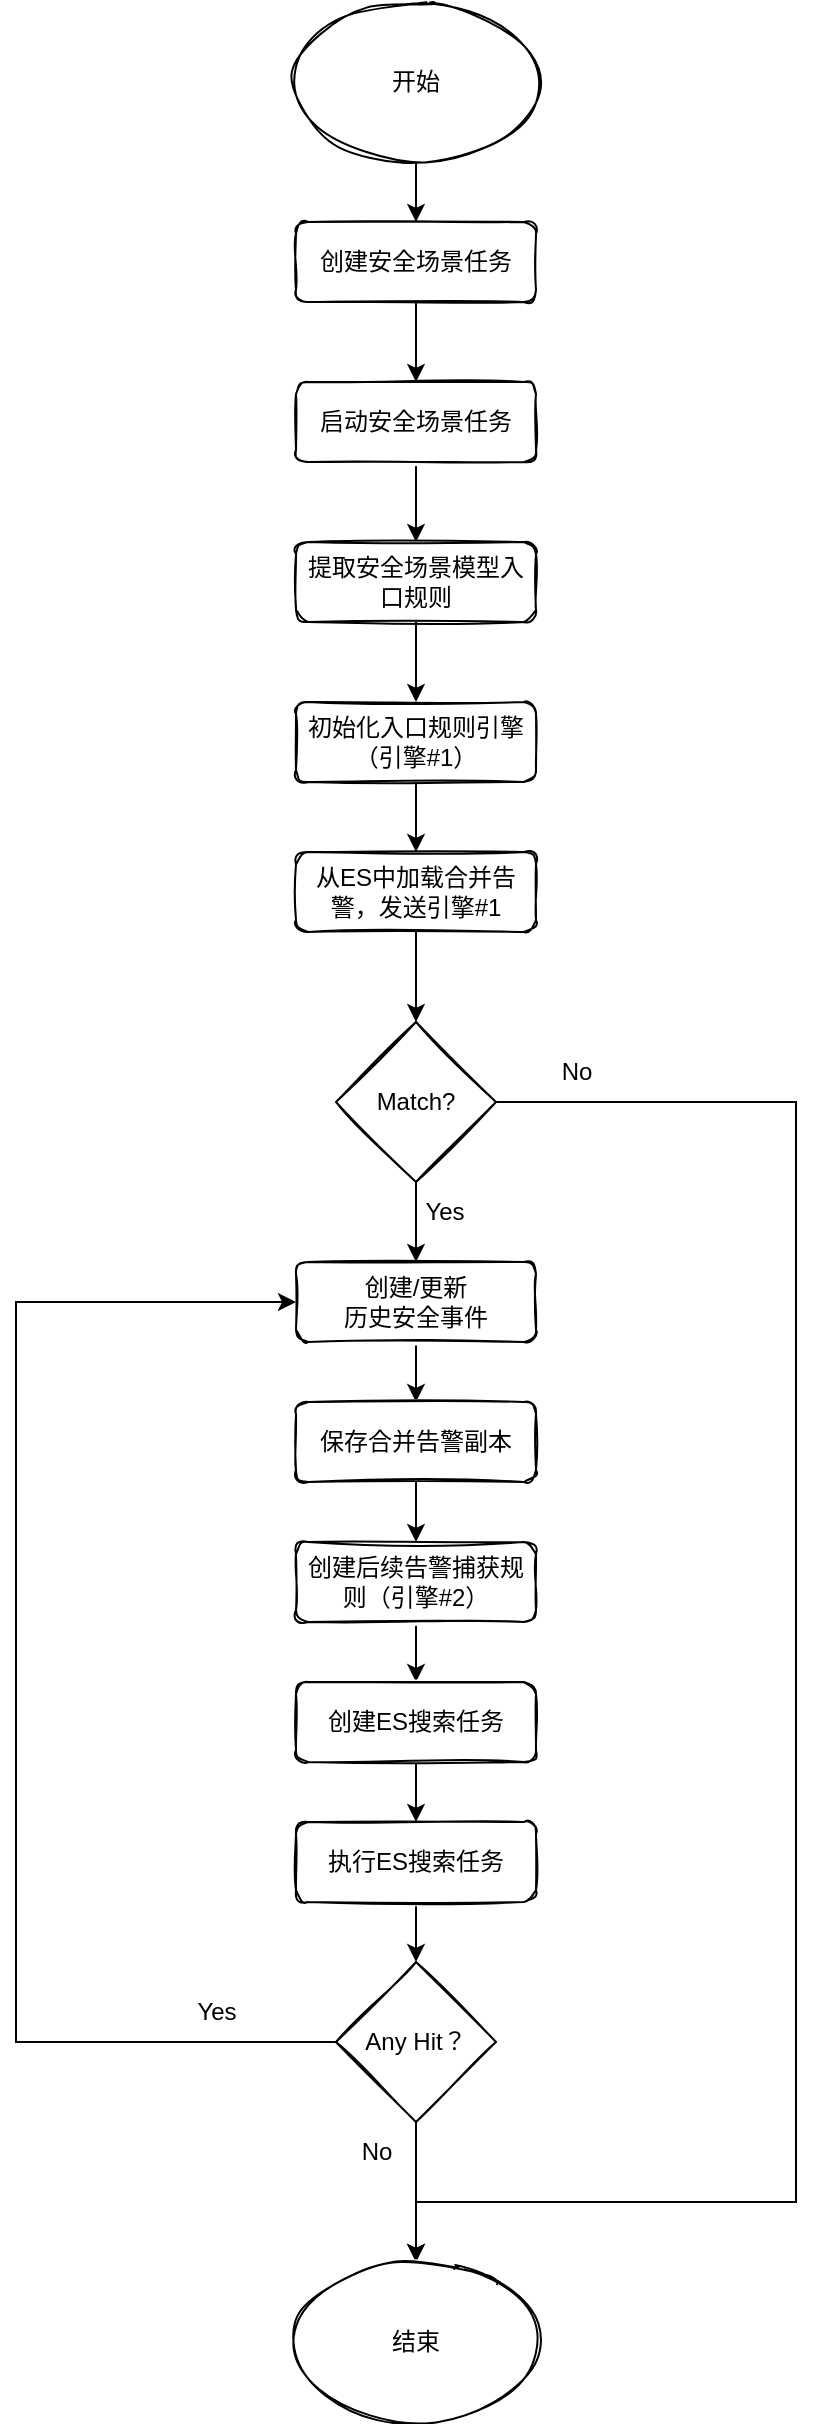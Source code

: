 <mxfile version="20.2.1" type="github">
  <diagram id="C5RBs43oDa-KdzZeNtuy" name="Page-1">
    <mxGraphModel dx="1635" dy="866" grid="1" gridSize="10" guides="1" tooltips="1" connect="1" arrows="1" fold="1" page="1" pageScale="1" pageWidth="827" pageHeight="1169" math="0" shadow="0">
      <root>
        <mxCell id="WIyWlLk6GJQsqaUBKTNV-0" />
        <mxCell id="WIyWlLk6GJQsqaUBKTNV-1" parent="WIyWlLk6GJQsqaUBKTNV-0" />
        <mxCell id="G8rqnfmvcnJRh_lYSSvt-3" value="" style="edgeStyle=orthogonalEdgeStyle;rounded=0;orthogonalLoop=1;jettySize=auto;html=1;" edge="1" parent="WIyWlLk6GJQsqaUBKTNV-1" source="G8rqnfmvcnJRh_lYSSvt-0" target="G8rqnfmvcnJRh_lYSSvt-2">
          <mxGeometry relative="1" as="geometry">
            <mxPoint x="380" y="240.0" as="targetPoint" />
          </mxGeometry>
        </mxCell>
        <mxCell id="G8rqnfmvcnJRh_lYSSvt-0" value="创建安全场景任务" style="rounded=1;whiteSpace=wrap;html=1;fontSize=12;glass=0;strokeWidth=1;shadow=0;sketch=1;" vertex="1" parent="WIyWlLk6GJQsqaUBKTNV-1">
          <mxGeometry x="320" y="230" width="120" height="40" as="geometry" />
        </mxCell>
        <mxCell id="G8rqnfmvcnJRh_lYSSvt-6" value="" style="edgeStyle=orthogonalEdgeStyle;rounded=0;orthogonalLoop=1;jettySize=auto;html=1;" edge="1" parent="WIyWlLk6GJQsqaUBKTNV-1" source="G8rqnfmvcnJRh_lYSSvt-2" target="G8rqnfmvcnJRh_lYSSvt-5">
          <mxGeometry relative="1" as="geometry" />
        </mxCell>
        <mxCell id="G8rqnfmvcnJRh_lYSSvt-2" value="启动安全场景任务" style="rounded=1;whiteSpace=wrap;html=1;fontSize=12;glass=0;strokeWidth=1;shadow=0;sketch=1;" vertex="1" parent="WIyWlLk6GJQsqaUBKTNV-1">
          <mxGeometry x="320" y="310" width="120" height="40" as="geometry" />
        </mxCell>
        <mxCell id="G8rqnfmvcnJRh_lYSSvt-9" value="" style="edgeStyle=orthogonalEdgeStyle;rounded=0;orthogonalLoop=1;jettySize=auto;html=1;" edge="1" parent="WIyWlLk6GJQsqaUBKTNV-1" source="G8rqnfmvcnJRh_lYSSvt-5" target="G8rqnfmvcnJRh_lYSSvt-8">
          <mxGeometry relative="1" as="geometry" />
        </mxCell>
        <mxCell id="G8rqnfmvcnJRh_lYSSvt-5" value="提取安全场景模型入口规则" style="rounded=1;whiteSpace=wrap;html=1;fontSize=12;glass=0;strokeWidth=1;shadow=0;sketch=1;" vertex="1" parent="WIyWlLk6GJQsqaUBKTNV-1">
          <mxGeometry x="320" y="390" width="120" height="40" as="geometry" />
        </mxCell>
        <mxCell id="G8rqnfmvcnJRh_lYSSvt-12" value="" style="edgeStyle=orthogonalEdgeStyle;rounded=0;orthogonalLoop=1;jettySize=auto;html=1;" edge="1" parent="WIyWlLk6GJQsqaUBKTNV-1" source="G8rqnfmvcnJRh_lYSSvt-8" target="G8rqnfmvcnJRh_lYSSvt-11">
          <mxGeometry relative="1" as="geometry" />
        </mxCell>
        <mxCell id="G8rqnfmvcnJRh_lYSSvt-8" value="初始化入口规则引擎（引擎#1）" style="rounded=1;whiteSpace=wrap;html=1;fontSize=12;glass=0;strokeWidth=1;shadow=0;sketch=1;" vertex="1" parent="WIyWlLk6GJQsqaUBKTNV-1">
          <mxGeometry x="320" y="470" width="120" height="40" as="geometry" />
        </mxCell>
        <mxCell id="G8rqnfmvcnJRh_lYSSvt-14" value="" style="edgeStyle=orthogonalEdgeStyle;rounded=0;orthogonalLoop=1;jettySize=auto;html=1;" edge="1" parent="WIyWlLk6GJQsqaUBKTNV-1" source="G8rqnfmvcnJRh_lYSSvt-11" target="G8rqnfmvcnJRh_lYSSvt-13">
          <mxGeometry relative="1" as="geometry" />
        </mxCell>
        <mxCell id="G8rqnfmvcnJRh_lYSSvt-11" value="从ES中加载合并告警，发送引擎#1" style="rounded=1;whiteSpace=wrap;html=1;fontSize=12;glass=0;strokeWidth=1;shadow=0;sketch=1;" vertex="1" parent="WIyWlLk6GJQsqaUBKTNV-1">
          <mxGeometry x="320" y="545" width="120" height="40" as="geometry" />
        </mxCell>
        <mxCell id="G8rqnfmvcnJRh_lYSSvt-16" value="" style="edgeStyle=orthogonalEdgeStyle;rounded=0;orthogonalLoop=1;jettySize=auto;html=1;" edge="1" parent="WIyWlLk6GJQsqaUBKTNV-1" source="G8rqnfmvcnJRh_lYSSvt-13" target="G8rqnfmvcnJRh_lYSSvt-33">
          <mxGeometry relative="1" as="geometry">
            <mxPoint x="470" y="670" as="targetPoint" />
            <Array as="points">
              <mxPoint x="570" y="670" />
              <mxPoint x="570" y="1220" />
              <mxPoint x="380" y="1220" />
            </Array>
          </mxGeometry>
        </mxCell>
        <mxCell id="G8rqnfmvcnJRh_lYSSvt-19" value="" style="edgeStyle=orthogonalEdgeStyle;rounded=0;orthogonalLoop=1;jettySize=auto;html=1;" edge="1" parent="WIyWlLk6GJQsqaUBKTNV-1" source="G8rqnfmvcnJRh_lYSSvt-13" target="G8rqnfmvcnJRh_lYSSvt-18">
          <mxGeometry relative="1" as="geometry" />
        </mxCell>
        <mxCell id="G8rqnfmvcnJRh_lYSSvt-13" value="Match?" style="rhombus;whiteSpace=wrap;html=1;sketch=1;" vertex="1" parent="WIyWlLk6GJQsqaUBKTNV-1">
          <mxGeometry x="340" y="630" width="80" height="80" as="geometry" />
        </mxCell>
        <mxCell id="G8rqnfmvcnJRh_lYSSvt-17" value="No" style="text;html=1;align=center;verticalAlign=middle;resizable=0;points=[];autosize=1;strokeColor=none;fillColor=none;" vertex="1" parent="WIyWlLk6GJQsqaUBKTNV-1">
          <mxGeometry x="440" y="640" width="40" height="30" as="geometry" />
        </mxCell>
        <mxCell id="G8rqnfmvcnJRh_lYSSvt-22" value="" style="edgeStyle=orthogonalEdgeStyle;rounded=0;orthogonalLoop=1;jettySize=auto;html=1;" edge="1" parent="WIyWlLk6GJQsqaUBKTNV-1" source="G8rqnfmvcnJRh_lYSSvt-18" target="G8rqnfmvcnJRh_lYSSvt-21">
          <mxGeometry relative="1" as="geometry" />
        </mxCell>
        <mxCell id="G8rqnfmvcnJRh_lYSSvt-18" value="创建/更新&lt;br&gt;历史安全事件" style="rounded=1;whiteSpace=wrap;html=1;fontSize=12;glass=0;strokeWidth=1;shadow=0;sketch=1;" vertex="1" parent="WIyWlLk6GJQsqaUBKTNV-1">
          <mxGeometry x="320" y="750" width="120" height="40" as="geometry" />
        </mxCell>
        <mxCell id="G8rqnfmvcnJRh_lYSSvt-20" value="Yes" style="text;html=1;align=center;verticalAlign=middle;resizable=0;points=[];autosize=1;strokeColor=none;fillColor=none;" vertex="1" parent="WIyWlLk6GJQsqaUBKTNV-1">
          <mxGeometry x="374" y="710" width="40" height="30" as="geometry" />
        </mxCell>
        <mxCell id="G8rqnfmvcnJRh_lYSSvt-24" value="" style="edgeStyle=orthogonalEdgeStyle;rounded=0;orthogonalLoop=1;jettySize=auto;html=1;" edge="1" parent="WIyWlLk6GJQsqaUBKTNV-1" source="G8rqnfmvcnJRh_lYSSvt-21" target="G8rqnfmvcnJRh_lYSSvt-23">
          <mxGeometry relative="1" as="geometry" />
        </mxCell>
        <mxCell id="G8rqnfmvcnJRh_lYSSvt-21" value="保存合并告警副本" style="rounded=1;whiteSpace=wrap;html=1;fontSize=12;glass=0;strokeWidth=1;shadow=0;sketch=1;" vertex="1" parent="WIyWlLk6GJQsqaUBKTNV-1">
          <mxGeometry x="320" y="820" width="120" height="40" as="geometry" />
        </mxCell>
        <mxCell id="G8rqnfmvcnJRh_lYSSvt-26" value="" style="edgeStyle=orthogonalEdgeStyle;rounded=0;orthogonalLoop=1;jettySize=auto;html=1;" edge="1" parent="WIyWlLk6GJQsqaUBKTNV-1" source="G8rqnfmvcnJRh_lYSSvt-23" target="G8rqnfmvcnJRh_lYSSvt-25">
          <mxGeometry relative="1" as="geometry" />
        </mxCell>
        <mxCell id="G8rqnfmvcnJRh_lYSSvt-23" value="创建后续告警捕获规则（引擎#2）" style="rounded=1;whiteSpace=wrap;html=1;fontSize=12;glass=0;strokeWidth=1;shadow=0;sketch=1;" vertex="1" parent="WIyWlLk6GJQsqaUBKTNV-1">
          <mxGeometry x="320" y="890" width="120" height="40" as="geometry" />
        </mxCell>
        <mxCell id="G8rqnfmvcnJRh_lYSSvt-28" value="" style="edgeStyle=orthogonalEdgeStyle;rounded=0;orthogonalLoop=1;jettySize=auto;html=1;" edge="1" parent="WIyWlLk6GJQsqaUBKTNV-1" source="G8rqnfmvcnJRh_lYSSvt-25" target="G8rqnfmvcnJRh_lYSSvt-27">
          <mxGeometry relative="1" as="geometry" />
        </mxCell>
        <mxCell id="G8rqnfmvcnJRh_lYSSvt-25" value="创建ES搜索任务" style="rounded=1;whiteSpace=wrap;html=1;fontSize=12;glass=0;strokeWidth=1;shadow=0;sketch=1;" vertex="1" parent="WIyWlLk6GJQsqaUBKTNV-1">
          <mxGeometry x="320" y="960" width="120" height="40" as="geometry" />
        </mxCell>
        <mxCell id="G8rqnfmvcnJRh_lYSSvt-34" value="" style="edgeStyle=orthogonalEdgeStyle;rounded=0;orthogonalLoop=1;jettySize=auto;html=1;" edge="1" parent="WIyWlLk6GJQsqaUBKTNV-1" source="G8rqnfmvcnJRh_lYSSvt-27" target="G8rqnfmvcnJRh_lYSSvt-29">
          <mxGeometry relative="1" as="geometry" />
        </mxCell>
        <mxCell id="G8rqnfmvcnJRh_lYSSvt-27" value="执行ES搜索任务" style="rounded=1;whiteSpace=wrap;html=1;fontSize=12;glass=0;strokeWidth=1;shadow=0;sketch=1;" vertex="1" parent="WIyWlLk6GJQsqaUBKTNV-1">
          <mxGeometry x="320" y="1030" width="120" height="40" as="geometry" />
        </mxCell>
        <mxCell id="G8rqnfmvcnJRh_lYSSvt-35" style="edgeStyle=orthogonalEdgeStyle;rounded=0;orthogonalLoop=1;jettySize=auto;html=1;" edge="1" parent="WIyWlLk6GJQsqaUBKTNV-1" source="G8rqnfmvcnJRh_lYSSvt-29" target="G8rqnfmvcnJRh_lYSSvt-33">
          <mxGeometry relative="1" as="geometry">
            <Array as="points">
              <mxPoint x="380" y="1270" />
              <mxPoint x="380" y="1270" />
            </Array>
          </mxGeometry>
        </mxCell>
        <mxCell id="G8rqnfmvcnJRh_lYSSvt-38" value="" style="edgeStyle=orthogonalEdgeStyle;rounded=0;orthogonalLoop=1;jettySize=auto;html=1;" edge="1" parent="WIyWlLk6GJQsqaUBKTNV-1" source="G8rqnfmvcnJRh_lYSSvt-29" target="G8rqnfmvcnJRh_lYSSvt-18">
          <mxGeometry relative="1" as="geometry">
            <mxPoint x="380" y="1220" as="targetPoint" />
            <Array as="points">
              <mxPoint x="180" y="1140" />
              <mxPoint x="180" y="770" />
            </Array>
          </mxGeometry>
        </mxCell>
        <mxCell id="G8rqnfmvcnJRh_lYSSvt-29" value="Any Hit？" style="rhombus;whiteSpace=wrap;html=1;sketch=1;" vertex="1" parent="WIyWlLk6GJQsqaUBKTNV-1">
          <mxGeometry x="340" y="1100" width="80" height="80" as="geometry" />
        </mxCell>
        <mxCell id="G8rqnfmvcnJRh_lYSSvt-32" value="" style="edgeStyle=orthogonalEdgeStyle;rounded=0;orthogonalLoop=1;jettySize=auto;html=1;" edge="1" parent="WIyWlLk6GJQsqaUBKTNV-1" source="G8rqnfmvcnJRh_lYSSvt-31" target="G8rqnfmvcnJRh_lYSSvt-0">
          <mxGeometry relative="1" as="geometry" />
        </mxCell>
        <mxCell id="G8rqnfmvcnJRh_lYSSvt-31" value="开始" style="ellipse;whiteSpace=wrap;html=1;sketch=1;" vertex="1" parent="WIyWlLk6GJQsqaUBKTNV-1">
          <mxGeometry x="320" y="120" width="120" height="80" as="geometry" />
        </mxCell>
        <mxCell id="G8rqnfmvcnJRh_lYSSvt-33" value="结束" style="ellipse;whiteSpace=wrap;html=1;sketch=1;" vertex="1" parent="WIyWlLk6GJQsqaUBKTNV-1">
          <mxGeometry x="320" y="1250" width="120" height="80" as="geometry" />
        </mxCell>
        <mxCell id="G8rqnfmvcnJRh_lYSSvt-36" value="No" style="text;html=1;align=center;verticalAlign=middle;resizable=0;points=[];autosize=1;strokeColor=none;fillColor=none;" vertex="1" parent="WIyWlLk6GJQsqaUBKTNV-1">
          <mxGeometry x="340" y="1180" width="40" height="30" as="geometry" />
        </mxCell>
        <mxCell id="G8rqnfmvcnJRh_lYSSvt-39" value="Yes" style="text;html=1;align=center;verticalAlign=middle;resizable=0;points=[];autosize=1;strokeColor=none;fillColor=none;" vertex="1" parent="WIyWlLk6GJQsqaUBKTNV-1">
          <mxGeometry x="260" y="1110" width="40" height="30" as="geometry" />
        </mxCell>
      </root>
    </mxGraphModel>
  </diagram>
</mxfile>
